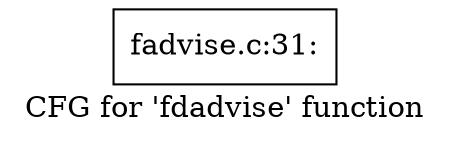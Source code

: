 digraph "CFG for 'fdadvise' function" {
	label="CFG for 'fdadvise' function";

	Node0xcd7e6f0 [shape=record,label="{fadvise.c:31:}"];
}
